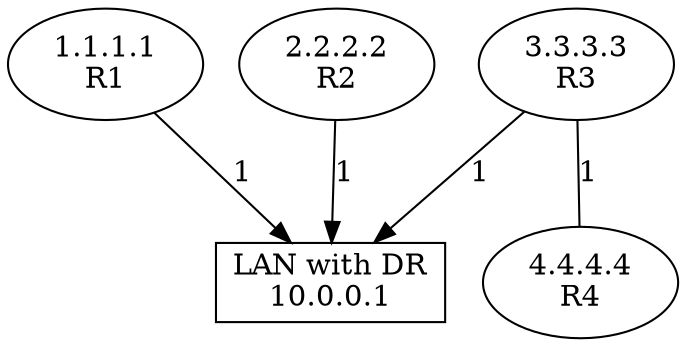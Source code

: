 digraph Topology {
	h1x1x1x1 [label="1.1.1.1\nR1"]
	h2x2x2x2 [label="2.2.2.2\nR2"]
	h3x3x3x3 [label="3.3.3.3\nR3"]
	h4x4x4x4 [label="4.4.4.4\nR4"]
	t10x0x0x1 [label="LAN with DR\n10.0.0.1", shape=box]
	h1x1x1x1 -> t10x0x0x1[label="1"]
	h2x2x2x2 -> t10x0x0x1[label="1"]
	h3x3x3x3 -> t10x0x0x1[label="1"]
	h3x3x3x3 -> h4x4x4x4[label="1", dir=none]
}
